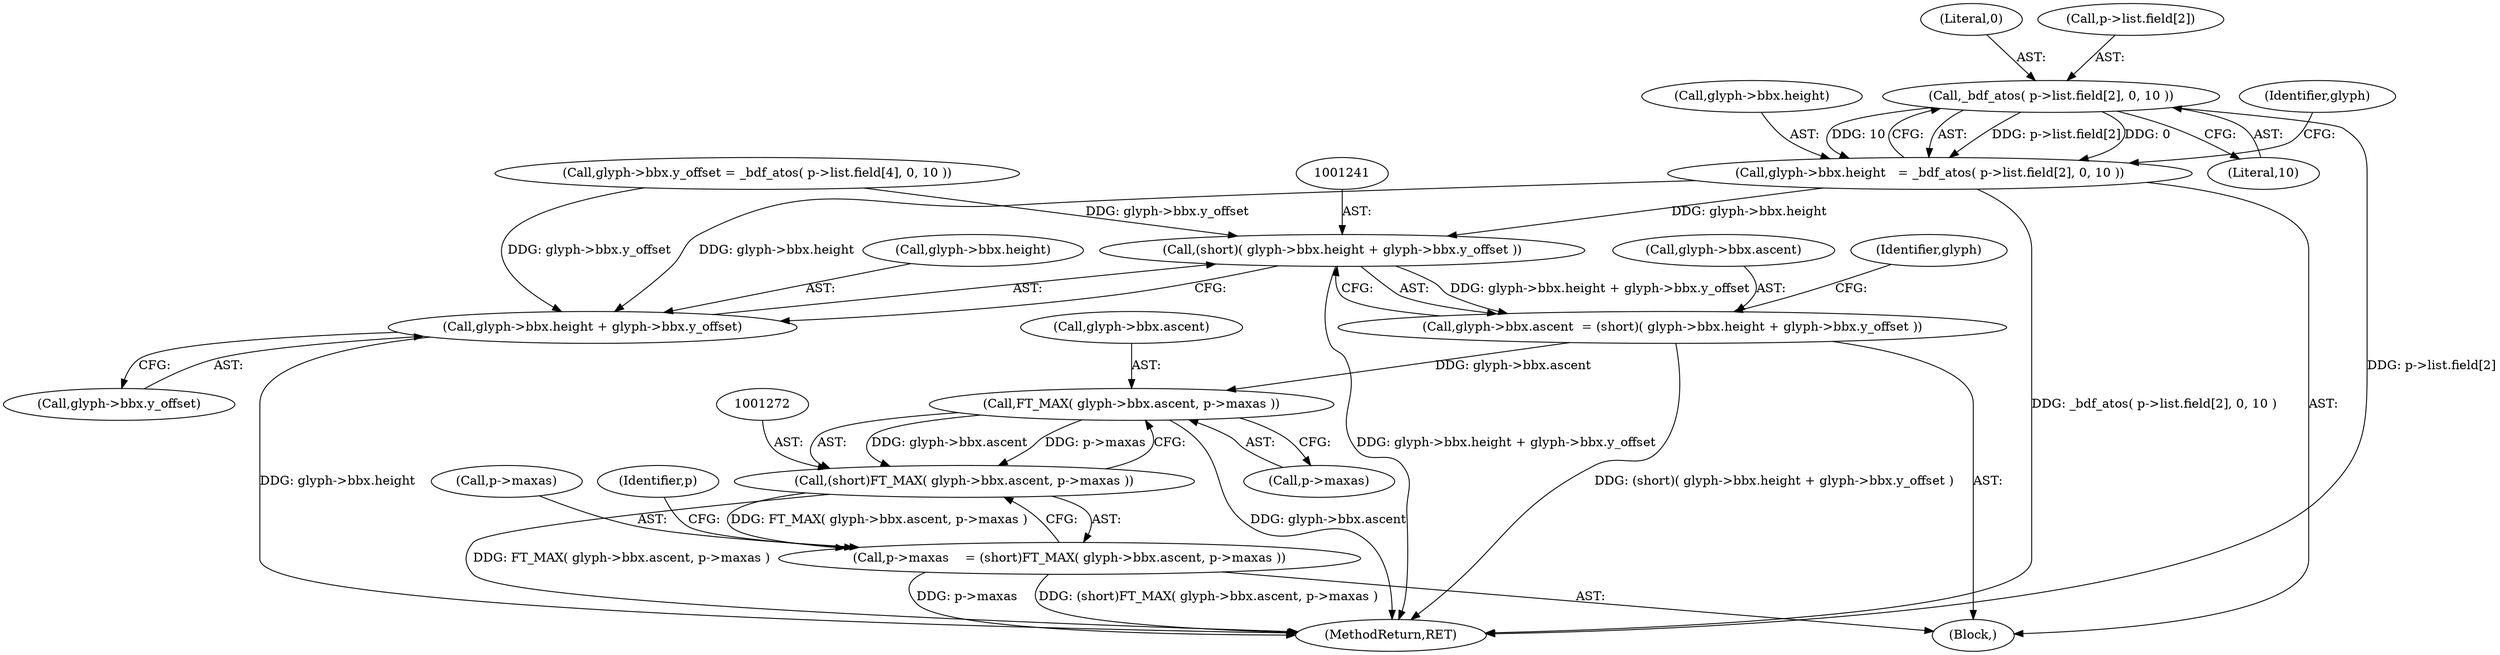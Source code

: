 digraph "0_savannah_07bdb6e289c7954e2a533039dc93c1c136099d2d@array" {
"1001192" [label="(Call,_bdf_atos( p->list.field[2], 0, 10 ))"];
"1001186" [label="(Call,glyph->bbx.height   = _bdf_atos( p->list.field[2], 0, 10 ))"];
"1001240" [label="(Call,(short)( glyph->bbx.height + glyph->bbx.y_offset ))"];
"1001234" [label="(Call,glyph->bbx.ascent  = (short)( glyph->bbx.height + glyph->bbx.y_offset ))"];
"1001273" [label="(Call,FT_MAX( glyph->bbx.ascent, p->maxas ))"];
"1001271" [label="(Call,(short)FT_MAX( glyph->bbx.ascent, p->maxas ))"];
"1001267" [label="(Call,p->maxas    = (short)FT_MAX( glyph->bbx.ascent, p->maxas ))"];
"1001242" [label="(Call,glyph->bbx.height + glyph->bbx.y_offset)"];
"1001240" [label="(Call,(short)( glyph->bbx.height + glyph->bbx.y_offset ))"];
"1001218" [label="(Call,glyph->bbx.y_offset = _bdf_atos( p->list.field[4], 0, 10 ))"];
"1001146" [label="(Block,)"];
"1001284" [label="(Identifier,p)"];
"1001201" [label="(Literal,10)"];
"1001273" [label="(Call,FT_MAX( glyph->bbx.ascent, p->maxas ))"];
"1001200" [label="(Literal,0)"];
"1001242" [label="(Call,glyph->bbx.height + glyph->bbx.y_offset)"];
"1001186" [label="(Call,glyph->bbx.height   = _bdf_atos( p->list.field[2], 0, 10 ))"];
"1001267" [label="(Call,p->maxas    = (short)FT_MAX( glyph->bbx.ascent, p->maxas ))"];
"1001571" [label="(MethodReturn,RET)"];
"1001268" [label="(Call,p->maxas)"];
"1001248" [label="(Call,glyph->bbx.y_offset)"];
"1001192" [label="(Call,_bdf_atos( p->list.field[2], 0, 10 ))"];
"1001271" [label="(Call,(short)FT_MAX( glyph->bbx.ascent, p->maxas ))"];
"1001274" [label="(Call,glyph->bbx.ascent)"];
"1001243" [label="(Call,glyph->bbx.height)"];
"1001256" [label="(Identifier,glyph)"];
"1001279" [label="(Call,p->maxas)"];
"1001193" [label="(Call,p->list.field[2])"];
"1001187" [label="(Call,glyph->bbx.height)"];
"1001235" [label="(Call,glyph->bbx.ascent)"];
"1001205" [label="(Identifier,glyph)"];
"1001234" [label="(Call,glyph->bbx.ascent  = (short)( glyph->bbx.height + glyph->bbx.y_offset ))"];
"1001192" -> "1001186"  [label="AST: "];
"1001192" -> "1001201"  [label="CFG: "];
"1001193" -> "1001192"  [label="AST: "];
"1001200" -> "1001192"  [label="AST: "];
"1001201" -> "1001192"  [label="AST: "];
"1001186" -> "1001192"  [label="CFG: "];
"1001192" -> "1001571"  [label="DDG: p->list.field[2]"];
"1001192" -> "1001186"  [label="DDG: p->list.field[2]"];
"1001192" -> "1001186"  [label="DDG: 0"];
"1001192" -> "1001186"  [label="DDG: 10"];
"1001186" -> "1001146"  [label="AST: "];
"1001187" -> "1001186"  [label="AST: "];
"1001205" -> "1001186"  [label="CFG: "];
"1001186" -> "1001571"  [label="DDG: _bdf_atos( p->list.field[2], 0, 10 )"];
"1001186" -> "1001240"  [label="DDG: glyph->bbx.height"];
"1001186" -> "1001242"  [label="DDG: glyph->bbx.height"];
"1001240" -> "1001234"  [label="AST: "];
"1001240" -> "1001242"  [label="CFG: "];
"1001241" -> "1001240"  [label="AST: "];
"1001242" -> "1001240"  [label="AST: "];
"1001234" -> "1001240"  [label="CFG: "];
"1001240" -> "1001571"  [label="DDG: glyph->bbx.height + glyph->bbx.y_offset"];
"1001240" -> "1001234"  [label="DDG: glyph->bbx.height + glyph->bbx.y_offset"];
"1001218" -> "1001240"  [label="DDG: glyph->bbx.y_offset"];
"1001234" -> "1001146"  [label="AST: "];
"1001235" -> "1001234"  [label="AST: "];
"1001256" -> "1001234"  [label="CFG: "];
"1001234" -> "1001571"  [label="DDG: (short)( glyph->bbx.height + glyph->bbx.y_offset )"];
"1001234" -> "1001273"  [label="DDG: glyph->bbx.ascent"];
"1001273" -> "1001271"  [label="AST: "];
"1001273" -> "1001279"  [label="CFG: "];
"1001274" -> "1001273"  [label="AST: "];
"1001279" -> "1001273"  [label="AST: "];
"1001271" -> "1001273"  [label="CFG: "];
"1001273" -> "1001571"  [label="DDG: glyph->bbx.ascent"];
"1001273" -> "1001271"  [label="DDG: glyph->bbx.ascent"];
"1001273" -> "1001271"  [label="DDG: p->maxas"];
"1001271" -> "1001267"  [label="AST: "];
"1001272" -> "1001271"  [label="AST: "];
"1001267" -> "1001271"  [label="CFG: "];
"1001271" -> "1001571"  [label="DDG: FT_MAX( glyph->bbx.ascent, p->maxas )"];
"1001271" -> "1001267"  [label="DDG: FT_MAX( glyph->bbx.ascent, p->maxas )"];
"1001267" -> "1001146"  [label="AST: "];
"1001268" -> "1001267"  [label="AST: "];
"1001284" -> "1001267"  [label="CFG: "];
"1001267" -> "1001571"  [label="DDG: p->maxas"];
"1001267" -> "1001571"  [label="DDG: (short)FT_MAX( glyph->bbx.ascent, p->maxas )"];
"1001242" -> "1001248"  [label="CFG: "];
"1001243" -> "1001242"  [label="AST: "];
"1001248" -> "1001242"  [label="AST: "];
"1001242" -> "1001571"  [label="DDG: glyph->bbx.height"];
"1001218" -> "1001242"  [label="DDG: glyph->bbx.y_offset"];
}
